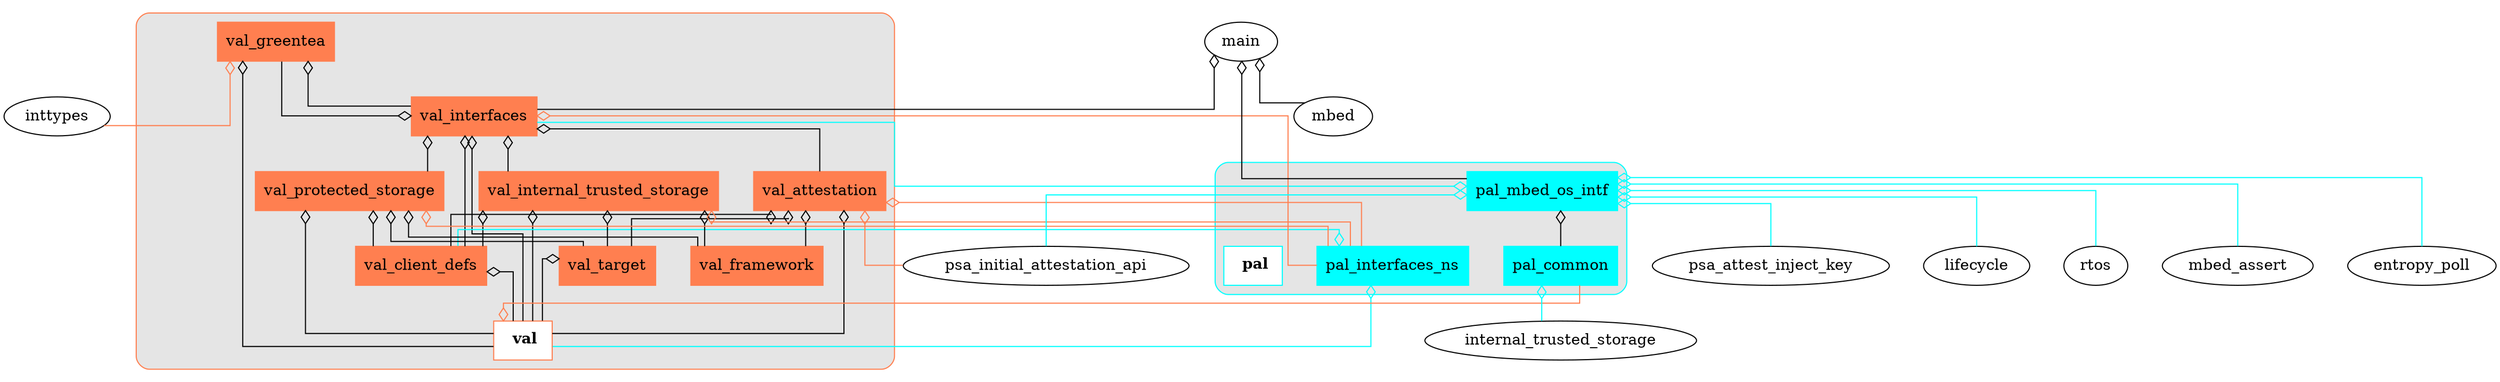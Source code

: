 //BrainGrid Overview
//Written in the Dot language (See Graphviz)

digraph {
	 graph[splines=ortho,compound=true]




	subgraph clusterval {
		style = rounded
		bgcolor = grey90
		color = coral
		node [shape = record, color = coral];

		val[label = val, style = filled];
		val_attestation[label = val_attestation, style = filled];
		val_client_defs[label = val_client_defs, style = filled];
		val_framework[label = val_framework, style = filled];
		val_greentea[label = val_greentea, style = filled];
		val_interfaces[label = val_interfaces, style = filled];
		val_internal_trusted_storage[label = val_internal_trusted_storage, style = filled];
		val_protected_storage[label = val_protected_storage, style = filled];
		val_target[label = val_target, style = filled];
		val[label =< <B> val</B>>, style = bold, fillcolor = white, style = filled];


		//------LAYOUT FOR SUBGRAPH------


		rankdir = BT; // Rank Direction Bottom to Top
		nodesep = 0.44; // Node Separation
		ranksep = 0.44; // Rank Separation


		//INHERITANCE//



		//COMPOSITION//


		val -> val_attestation [arrowhead=ediamond];
		val_client_defs -> val_attestation [arrowhead=ediamond];
		val_framework -> val_attestation [arrowhead=ediamond];
		val_target -> val_attestation [arrowhead=ediamond];

		val -> val_client_defs [arrowhead=ediamond];

		val -> val_greentea [arrowhead=ediamond];
		val_interfaces -> val_greentea [arrowhead=ediamond];

		val -> val_interfaces [arrowhead=ediamond];
		val_attestation -> val_interfaces [arrowhead=ediamond];
		val_client_defs -> val_interfaces [arrowhead=ediamond];
		val_greentea -> val_interfaces [arrowhead=ediamond];
		val_internal_trusted_storage -> val_interfaces [arrowhead=ediamond];
		val_protected_storage -> val_interfaces [arrowhead=ediamond];

		val -> val_internal_trusted_storage [arrowhead=ediamond];
		val_client_defs -> val_internal_trusted_storage [arrowhead=ediamond];
		val_framework -> val_internal_trusted_storage [arrowhead=ediamond];
		val_target -> val_internal_trusted_storage [arrowhead=ediamond];

		val -> val_protected_storage [arrowhead=ediamond];
		val_client_defs -> val_protected_storage [arrowhead=ediamond];
		val_framework -> val_protected_storage [arrowhead=ediamond];
		val_target -> val_protected_storage [arrowhead=ediamond];

		val -> val_target [arrowhead=ediamond];
	}//end subgraph val


	subgraph clusterpal {
		style = rounded
		bgcolor = grey90
		color = cyan
		node [shape = record, color = cyan];

		pal_common[label = pal_common, style = filled];
		pal_interfaces_ns[label = pal_interfaces_ns, style = filled];
		pal_mbed_os_intf[label = pal_mbed_os_intf, style = filled];
		pal[label =< <B> pal</B>>, style = bold, fillcolor = white, style = filled];


		//------LAYOUT FOR SUBGRAPH------


		rankdir = BT; // Rank Direction Bottom to Top
		nodesep = 0.44; // Node Separation
		ranksep = 0.44; // Rank Separation


		//INHERITANCE//



		//COMPOSITION//


		pal_common -> pal_mbed_os_intf [arrowhead=ediamond];
	}//end subgraph pal
//-------LAYOUT OF RELATIONSHIPS BETWEEN SUBGRAPHS------//
rankdir = BT; // Rank Direction Top to Bottom
nodesep = 0.44; // Node Separation
ranksep = 0.44; // Rank Separation


edge [color=black];
mbed -> main [arrowhead=ediamond];
val_interfaces -> main [arrowhead=ediamond];
pal_mbed_os_intf -> main [arrowhead=ediamond];

edge [color=cyan];
rtos -> pal_mbed_os_intf [arrowhead=ediamond];
mbed_assert -> pal_mbed_os_intf [arrowhead=ediamond];
val_interfaces -> pal_mbed_os_intf [arrowhead=ediamond];
entropy_poll -> pal_mbed_os_intf [arrowhead=ediamond];
psa_attest_inject_key -> pal_mbed_os_intf [arrowhead=ediamond];
psa_initial_attestation_api -> pal_mbed_os_intf [arrowhead=ediamond];
lifecycle -> pal_mbed_os_intf [arrowhead=ediamond];

edge [color=coral];
pal_interfaces_ns -> val_interfaces [arrowhead=ediamond];
psa_initial_attestation_api -> val_attestation [arrowhead=ediamond];
pal_interfaces_ns -> val_attestation [arrowhead=ediamond];
pal_common -> val [arrowhead=ediamond];

edge [color=cyan];
internal_trusted_storage -> pal_common [arrowhead=ediamond];
val -> pal_interfaces_ns [arrowhead=ediamond];
val_client_defs -> pal_interfaces_ns [arrowhead=ediamond];

edge [color=coral];
pal_interfaces_ns -> val_protected_storage [arrowhead=ediamond];
pal_interfaces_ns -> val_internal_trusted_storage [arrowhead=ediamond];
inttypes -> val_greentea [arrowhead=ediamond];
}//End digraph declaration
